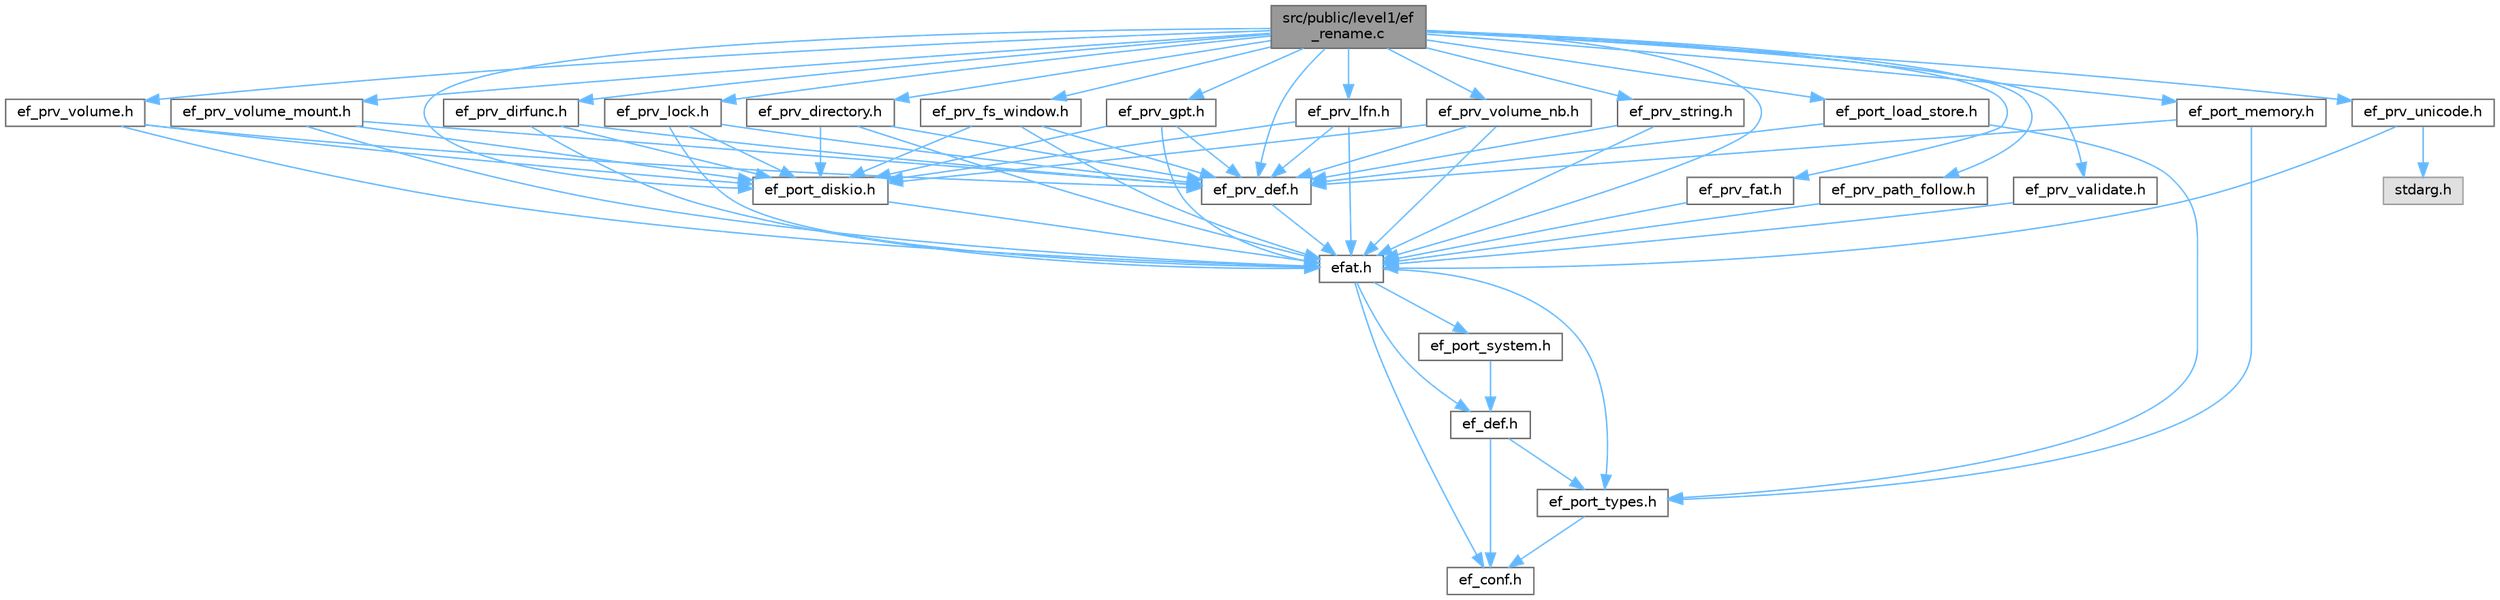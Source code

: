 digraph "src/public/level1/ef_rename.c"
{
 // LATEX_PDF_SIZE
  bgcolor="transparent";
  edge [fontname=Helvetica,fontsize=10,labelfontname=Helvetica,labelfontsize=10];
  node [fontname=Helvetica,fontsize=10,shape=box,height=0.2,width=0.4];
  Node1 [id="Node000001",label="src/public/level1/ef\l_rename.c",height=0.2,width=0.4,color="gray40", fillcolor="grey60", style="filled", fontcolor="black",tooltip="Rename a File/Directory."];
  Node1 -> Node2 [id="edge1_Node000001_Node000002",color="steelblue1",style="solid",tooltip=" "];
  Node2 [id="Node000002",label="ef_port_load_store.h",height=0.2,width=0.4,color="grey40", fillcolor="white", style="filled",URL="$ef__port__load__store_8h.html",tooltip="Header for portable functions to Load/Store multi-byte words with unaligned access Needed for access ..."];
  Node2 -> Node3 [id="edge2_Node000002_Node000003",color="steelblue1",style="solid",tooltip=" "];
  Node3 [id="Node000003",label="ef_prv_def.h",height=0.2,width=0.4,color="grey40", fillcolor="white", style="filled",URL="$ef__prv__def_8h.html",tooltip="Private definitions."];
  Node3 -> Node4 [id="edge3_Node000003_Node000004",color="steelblue1",style="solid",tooltip=" "];
  Node4 [id="Node000004",label="efat.h",height=0.2,width=0.4,color="grey40", fillcolor="white", style="filled",URL="$efat_8h.html",tooltip="Header file for eFAT module."];
  Node4 -> Node5 [id="edge4_Node000004_Node000005",color="steelblue1",style="solid",tooltip=" "];
  Node5 [id="Node000005",label="ef_def.h",height=0.2,width=0.4,color="grey40", fillcolor="white", style="filled",URL="$ef__def_8h.html",tooltip="Public definitions for eFAT."];
  Node5 -> Node6 [id="edge5_Node000005_Node000006",color="steelblue1",style="solid",tooltip=" "];
  Node6 [id="Node000006",label="ef_conf.h",height=0.2,width=0.4,color="grey40", fillcolor="white", style="filled",URL="$ef__conf_8h.html",tooltip="Header file for eFAT module configuration."];
  Node5 -> Node7 [id="edge6_Node000005_Node000007",color="steelblue1",style="solid",tooltip=" "];
  Node7 [id="Node000007",label="ef_port_types.h",height=0.2,width=0.4,color="grey40", fillcolor="white", style="filled",URL="$ef__port__types_8h.html",tooltip="Header file for types definitions."];
  Node7 -> Node6 [id="edge7_Node000007_Node000006",color="steelblue1",style="solid",tooltip=" "];
  Node4 -> Node6 [id="edge8_Node000004_Node000006",color="steelblue1",style="solid",tooltip=" "];
  Node4 -> Node7 [id="edge9_Node000004_Node000007",color="steelblue1",style="solid",tooltip=" "];
  Node4 -> Node8 [id="edge10_Node000004_Node000008",color="steelblue1",style="solid",tooltip=" "];
  Node8 [id="Node000008",label="ef_port_system.h",height=0.2,width=0.4,color="grey40", fillcolor="white", style="filled",URL="$ef__port__system_8h.html",tooltip="Header file for portable system functions."];
  Node8 -> Node5 [id="edge11_Node000008_Node000005",color="steelblue1",style="solid",tooltip=" "];
  Node2 -> Node7 [id="edge12_Node000002_Node000007",color="steelblue1",style="solid",tooltip=" "];
  Node1 -> Node9 [id="edge13_Node000001_Node000009",color="steelblue1",style="solid",tooltip=" "];
  Node9 [id="Node000009",label="ef_port_memory.h",height=0.2,width=0.4,color="grey40", fillcolor="white", style="filled",URL="$ef__port__memory_8h.html",tooltip="Header for portable memory fills & compare functions."];
  Node9 -> Node3 [id="edge14_Node000009_Node000003",color="steelblue1",style="solid",tooltip=" "];
  Node9 -> Node7 [id="edge15_Node000009_Node000007",color="steelblue1",style="solid",tooltip=" "];
  Node1 -> Node4 [id="edge16_Node000001_Node000004",color="steelblue1",style="solid",tooltip=" "];
  Node1 -> Node10 [id="edge17_Node000001_Node000010",color="steelblue1",style="solid",tooltip=" "];
  Node10 [id="Node000010",label="ef_port_diskio.h",height=0.2,width=0.4,color="grey40", fillcolor="white", style="filled",URL="$ef__port__diskio_8h.html",tooltip="Header file for Low level disk interface."];
  Node10 -> Node4 [id="edge18_Node000010_Node000004",color="steelblue1",style="solid",tooltip=" "];
  Node1 -> Node3 [id="edge19_Node000001_Node000003",color="steelblue1",style="solid",tooltip=" "];
  Node1 -> Node11 [id="edge20_Node000001_Node000011",color="steelblue1",style="solid",tooltip=" "];
  Node11 [id="Node000011",label="ef_prv_fat.h",height=0.2,width=0.4,color="grey40", fillcolor="white", style="filled",URL="$ef__prv__fat_8h.html",tooltip="Private Header file."];
  Node11 -> Node4 [id="edge21_Node000011_Node000004",color="steelblue1",style="solid",tooltip=" "];
  Node1 -> Node12 [id="edge22_Node000001_Node000012",color="steelblue1",style="solid",tooltip=" "];
  Node12 [id="Node000012",label="ef_prv_volume_mount.h",height=0.2,width=0.4,color="grey40", fillcolor="white", style="filled",URL="$ef__prv__volume__mount_8h.html",tooltip="Private volume mounting."];
  Node12 -> Node4 [id="edge23_Node000012_Node000004",color="steelblue1",style="solid",tooltip=" "];
  Node12 -> Node10 [id="edge24_Node000012_Node000010",color="steelblue1",style="solid",tooltip=" "];
  Node12 -> Node3 [id="edge25_Node000012_Node000003",color="steelblue1",style="solid",tooltip=" "];
  Node1 -> Node13 [id="edge26_Node000001_Node000013",color="steelblue1",style="solid",tooltip=" "];
  Node13 [id="Node000013",label="ef_prv_directory.h",height=0.2,width=0.4,color="grey40", fillcolor="white", style="filled",URL="$ef__prv__directory_8h.html",tooltip="Private Header file for directory handling."];
  Node13 -> Node4 [id="edge27_Node000013_Node000004",color="steelblue1",style="solid",tooltip=" "];
  Node13 -> Node10 [id="edge28_Node000013_Node000010",color="steelblue1",style="solid",tooltip=" "];
  Node13 -> Node3 [id="edge29_Node000013_Node000003",color="steelblue1",style="solid",tooltip=" "];
  Node1 -> Node14 [id="edge30_Node000001_Node000014",color="steelblue1",style="solid",tooltip=" "];
  Node14 [id="Node000014",label="ef_prv_dirfunc.h",height=0.2,width=0.4,color="grey40", fillcolor="white", style="filled",URL="$ef__prv__dirfunc_8h_source.html",tooltip=" "];
  Node14 -> Node4 [id="edge31_Node000014_Node000004",color="steelblue1",style="solid",tooltip=" "];
  Node14 -> Node10 [id="edge32_Node000014_Node000010",color="steelblue1",style="solid",tooltip=" "];
  Node14 -> Node3 [id="edge33_Node000014_Node000003",color="steelblue1",style="solid",tooltip=" "];
  Node1 -> Node15 [id="edge34_Node000001_Node000015",color="steelblue1",style="solid",tooltip=" "];
  Node15 [id="Node000015",label="ef_prv_fs_window.h",height=0.2,width=0.4,color="grey40", fillcolor="white", style="filled",URL="$ef__prv__fs__window_8h.html",tooltip="Private disk access window in the filesystem object."];
  Node15 -> Node4 [id="edge35_Node000015_Node000004",color="steelblue1",style="solid",tooltip=" "];
  Node15 -> Node10 [id="edge36_Node000015_Node000010",color="steelblue1",style="solid",tooltip=" "];
  Node15 -> Node3 [id="edge37_Node000015_Node000003",color="steelblue1",style="solid",tooltip=" "];
  Node1 -> Node16 [id="edge38_Node000001_Node000016",color="steelblue1",style="solid",tooltip=" "];
  Node16 [id="Node000016",label="ef_prv_lock.h",height=0.2,width=0.4,color="grey40", fillcolor="white", style="filled",URL="$ef__prv__lock_8h.html",tooltip="Private Header file for access control to the volume."];
  Node16 -> Node10 [id="edge39_Node000016_Node000010",color="steelblue1",style="solid",tooltip=" "];
  Node16 -> Node4 [id="edge40_Node000016_Node000004",color="steelblue1",style="solid",tooltip=" "];
  Node16 -> Node3 [id="edge41_Node000016_Node000003",color="steelblue1",style="solid",tooltip=" "];
  Node1 -> Node17 [id="edge42_Node000001_Node000017",color="steelblue1",style="solid",tooltip=" "];
  Node17 [id="Node000017",label="ef_prv_string.h",height=0.2,width=0.4,color="grey40", fillcolor="white", style="filled",URL="$ef__prv__string_8h.html",tooltip="Private Header file for string functions."];
  Node17 -> Node4 [id="edge43_Node000017_Node000004",color="steelblue1",style="solid",tooltip=" "];
  Node17 -> Node3 [id="edge44_Node000017_Node000003",color="steelblue1",style="solid",tooltip=" "];
  Node1 -> Node18 [id="edge45_Node000001_Node000018",color="steelblue1",style="solid",tooltip=" "];
  Node18 [id="Node000018",label="ef_prv_volume.h",height=0.2,width=0.4,color="grey40", fillcolor="white", style="filled",URL="$ef__prv__volume_8h.html",tooltip="Private volume access management."];
  Node18 -> Node4 [id="edge46_Node000018_Node000004",color="steelblue1",style="solid",tooltip=" "];
  Node18 -> Node10 [id="edge47_Node000018_Node000010",color="steelblue1",style="solid",tooltip=" "];
  Node18 -> Node3 [id="edge48_Node000018_Node000003",color="steelblue1",style="solid",tooltip=" "];
  Node1 -> Node19 [id="edge49_Node000001_Node000019",color="steelblue1",style="solid",tooltip=" "];
  Node19 [id="Node000019",label="ef_prv_gpt.h",height=0.2,width=0.4,color="grey40", fillcolor="white", style="filled",URL="$ef__prv__gpt_8h.html",tooltip="Private GPT support function."];
  Node19 -> Node4 [id="edge50_Node000019_Node000004",color="steelblue1",style="solid",tooltip=" "];
  Node19 -> Node10 [id="edge51_Node000019_Node000010",color="steelblue1",style="solid",tooltip=" "];
  Node19 -> Node3 [id="edge52_Node000019_Node000003",color="steelblue1",style="solid",tooltip=" "];
  Node1 -> Node20 [id="edge53_Node000001_Node000020",color="steelblue1",style="solid",tooltip=" "];
  Node20 [id="Node000020",label="ef_prv_lfn.h",height=0.2,width=0.4,color="grey40", fillcolor="white", style="filled",URL="$ef__prv__lfn_8h.html",tooltip="Private header for Long File Name support."];
  Node20 -> Node4 [id="edge54_Node000020_Node000004",color="steelblue1",style="solid",tooltip=" "];
  Node20 -> Node10 [id="edge55_Node000020_Node000010",color="steelblue1",style="solid",tooltip=" "];
  Node20 -> Node3 [id="edge56_Node000020_Node000003",color="steelblue1",style="solid",tooltip=" "];
  Node1 -> Node21 [id="edge57_Node000001_Node000021",color="steelblue1",style="solid",tooltip=" "];
  Node21 [id="Node000021",label="ef_prv_unicode.h",height=0.2,width=0.4,color="grey40", fillcolor="white", style="filled",URL="$ef__prv__unicode_8h.html",tooltip="Private Header for unicode support."];
  Node21 -> Node4 [id="edge58_Node000021_Node000004",color="steelblue1",style="solid",tooltip=" "];
  Node21 -> Node22 [id="edge59_Node000021_Node000022",color="steelblue1",style="solid",tooltip=" "];
  Node22 [id="Node000022",label="stdarg.h",height=0.2,width=0.4,color="grey60", fillcolor="#E0E0E0", style="filled",tooltip=" "];
  Node1 -> Node23 [id="edge60_Node000001_Node000023",color="steelblue1",style="solid",tooltip=" "];
  Node23 [id="Node000023",label="ef_prv_path_follow.h",height=0.2,width=0.4,color="grey40", fillcolor="white", style="filled",URL="$ef__prv__path__follow_8h.html",tooltip="Private Header file."];
  Node23 -> Node4 [id="edge61_Node000023_Node000004",color="steelblue1",style="solid",tooltip=" "];
  Node1 -> Node24 [id="edge62_Node000001_Node000024",color="steelblue1",style="solid",tooltip=" "];
  Node24 [id="Node000024",label="ef_prv_validate.h",height=0.2,width=0.4,color="grey40", fillcolor="white", style="filled",URL="$ef__prv__validate_8h.html",tooltip="Private Header file."];
  Node24 -> Node4 [id="edge63_Node000024_Node000004",color="steelblue1",style="solid",tooltip=" "];
  Node1 -> Node25 [id="edge64_Node000001_Node000025",color="steelblue1",style="solid",tooltip=" "];
  Node25 [id="Node000025",label="ef_prv_volume_nb.h",height=0.2,width=0.4,color="grey40", fillcolor="white", style="filled",URL="$ef__prv__volume__nb_8h.html",tooltip="Private volume numbering."];
  Node25 -> Node4 [id="edge65_Node000025_Node000004",color="steelblue1",style="solid",tooltip=" "];
  Node25 -> Node10 [id="edge66_Node000025_Node000010",color="steelblue1",style="solid",tooltip=" "];
  Node25 -> Node3 [id="edge67_Node000025_Node000003",color="steelblue1",style="solid",tooltip=" "];
}
